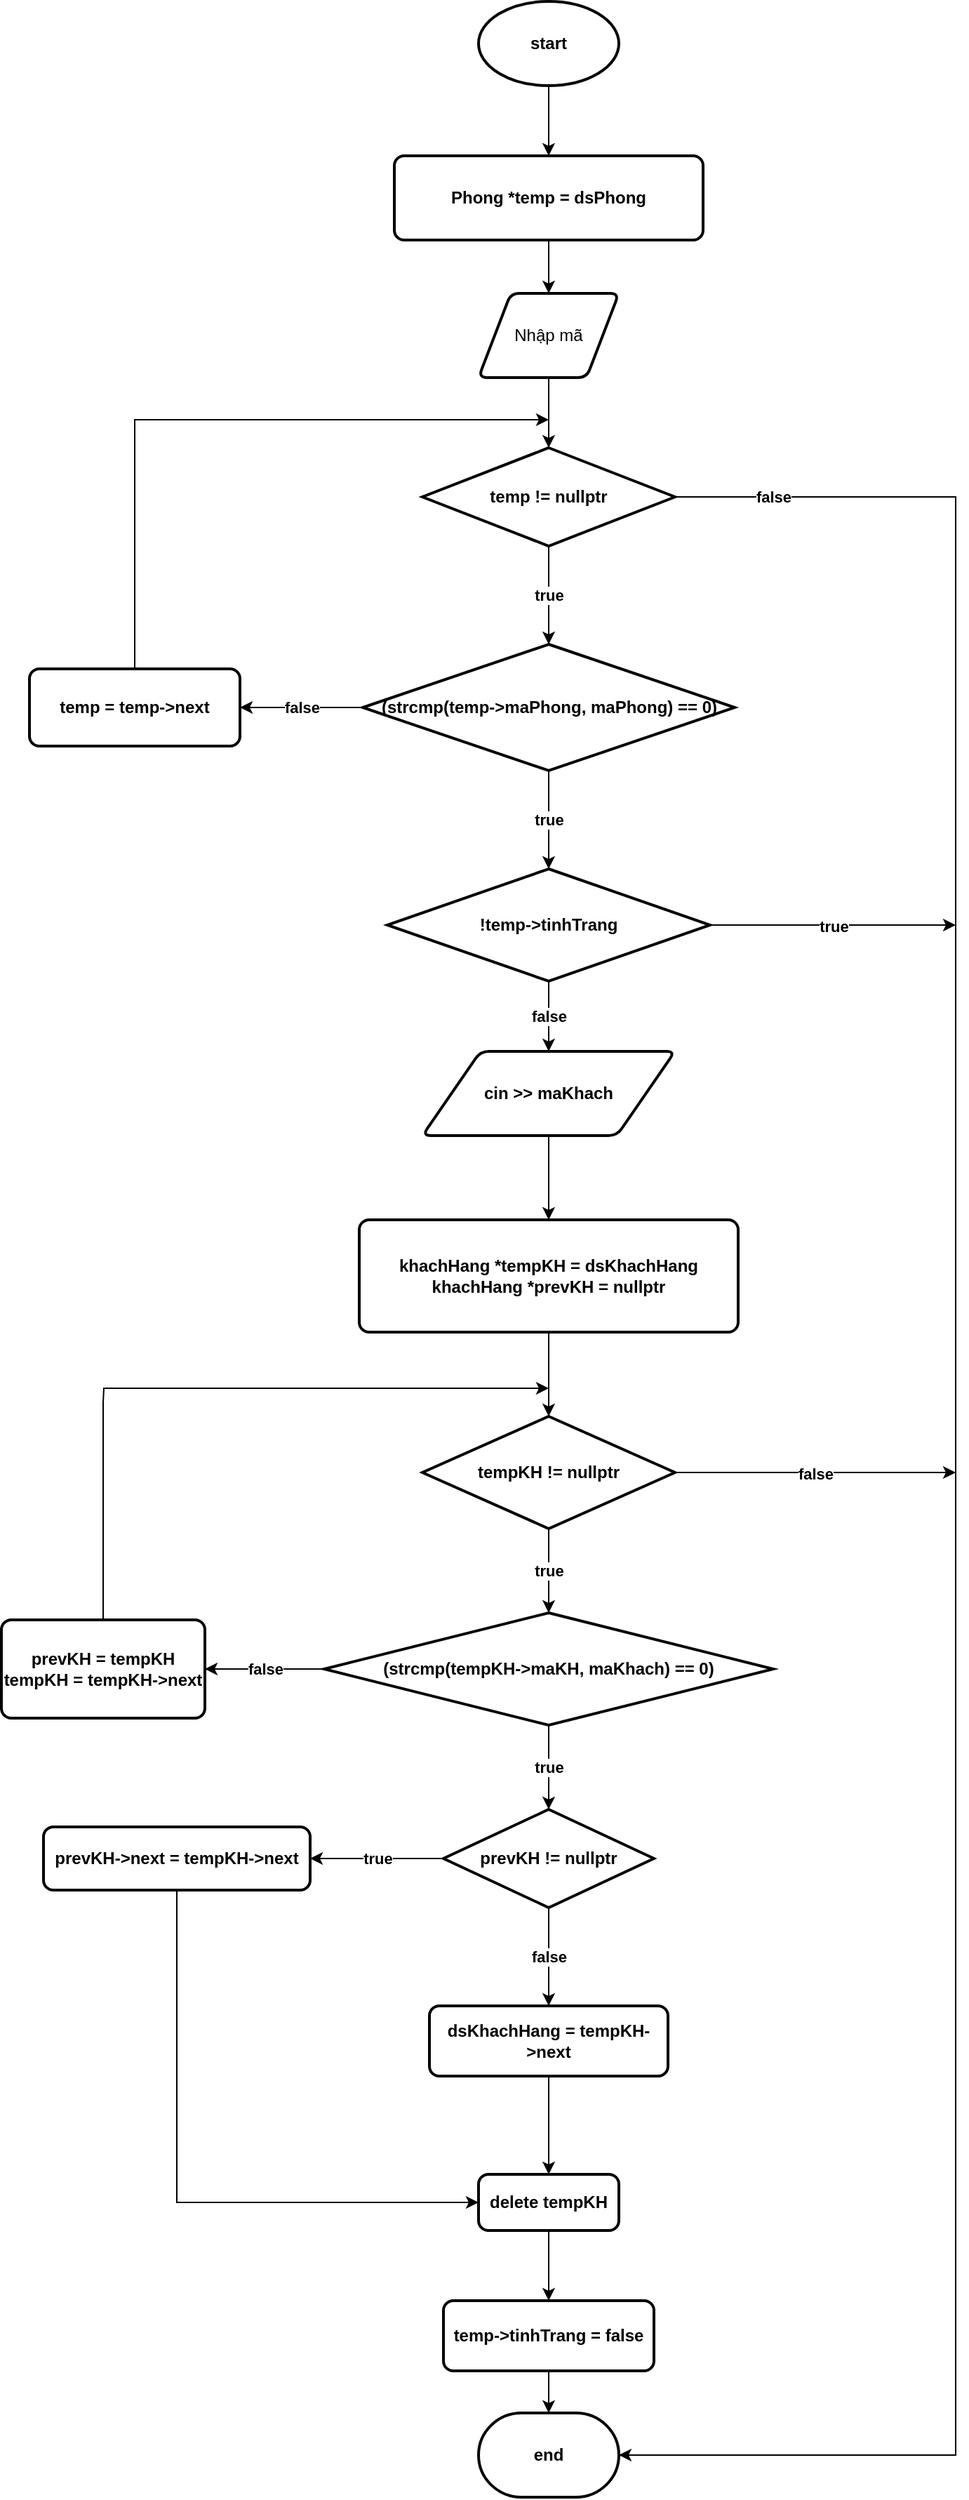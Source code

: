<mxfile version="20.8.16" type="device"><diagram name="Page-1" id="W8hlA5FSiNdiifp0y1Jg"><mxGraphModel dx="1020" dy="1604" grid="1" gridSize="10" guides="1" tooltips="1" connect="1" arrows="1" fold="1" page="1" pageScale="1" pageWidth="850" pageHeight="1100" math="0" shadow="0"><root><mxCell id="0"/><mxCell id="1" parent="0"/><mxCell id="BIJNAJlOyqwhhvaOb_MK-2" style="edgeStyle=orthogonalEdgeStyle;rounded=0;orthogonalLoop=1;jettySize=auto;html=1;fontStyle=1" parent="1" source="BIJNAJlOyqwhhvaOb_MK-1" target="BIJNAJlOyqwhhvaOb_MK-3" edge="1"><mxGeometry relative="1" as="geometry"><mxPoint x="410" y="72" as="targetPoint"/></mxGeometry></mxCell><mxCell id="BIJNAJlOyqwhhvaOb_MK-1" value="start" style="strokeWidth=2;html=1;shape=mxgraph.flowchart.start_1;whiteSpace=wrap;fontStyle=1" parent="1" vertex="1"><mxGeometry x="360" y="-58" width="100" height="60" as="geometry"/></mxCell><mxCell id="CzcjfY8LfrFIL7tncP2c-1" style="edgeStyle=orthogonalEdgeStyle;rounded=0;orthogonalLoop=1;jettySize=auto;html=1;" edge="1" parent="1" source="BIJNAJlOyqwhhvaOb_MK-3" target="CzcjfY8LfrFIL7tncP2c-2"><mxGeometry relative="1" as="geometry"><mxPoint x="410" y="160" as="targetPoint"/></mxGeometry></mxCell><mxCell id="BIJNAJlOyqwhhvaOb_MK-3" value="Phong *temp = dsPhong" style="rounded=1;whiteSpace=wrap;html=1;absoluteArcSize=1;arcSize=14;strokeWidth=2;fontStyle=1" parent="1" vertex="1"><mxGeometry x="300" y="52" width="220" height="60" as="geometry"/></mxCell><mxCell id="BIJNAJlOyqwhhvaOb_MK-6" value="true" style="edgeStyle=orthogonalEdgeStyle;rounded=0;orthogonalLoop=1;jettySize=auto;html=1;fontStyle=1" parent="1" source="BIJNAJlOyqwhhvaOb_MK-5" target="BIJNAJlOyqwhhvaOb_MK-7" edge="1"><mxGeometry relative="1" as="geometry"><mxPoint x="410" y="390" as="targetPoint"/></mxGeometry></mxCell><mxCell id="BIJNAJlOyqwhhvaOb_MK-42" value="false" style="edgeStyle=orthogonalEdgeStyle;rounded=0;orthogonalLoop=1;jettySize=auto;html=1;entryX=1;entryY=0.5;entryDx=0;entryDy=0;entryPerimeter=0;fontStyle=1" parent="1" source="BIJNAJlOyqwhhvaOb_MK-5" target="BIJNAJlOyqwhhvaOb_MK-38" edge="1"><mxGeometry x="-0.924" relative="1" as="geometry"><mxPoint x="700" y="1690" as="targetPoint"/><Array as="points"><mxPoint x="700" y="295"/><mxPoint x="700" y="1690"/></Array><mxPoint as="offset"/></mxGeometry></mxCell><mxCell id="BIJNAJlOyqwhhvaOb_MK-5" value="temp != nullptr" style="strokeWidth=2;html=1;shape=mxgraph.flowchart.decision;whiteSpace=wrap;fontStyle=1" parent="1" vertex="1"><mxGeometry x="320" y="260" width="180" height="70" as="geometry"/></mxCell><mxCell id="BIJNAJlOyqwhhvaOb_MK-8" value="true" style="edgeStyle=orthogonalEdgeStyle;rounded=0;orthogonalLoop=1;jettySize=auto;html=1;fontStyle=1" parent="1" source="BIJNAJlOyqwhhvaOb_MK-7" target="BIJNAJlOyqwhhvaOb_MK-9" edge="1"><mxGeometry relative="1" as="geometry"><mxPoint x="410" y="560" as="targetPoint"/></mxGeometry></mxCell><mxCell id="BIJNAJlOyqwhhvaOb_MK-34" value="false" style="edgeStyle=orthogonalEdgeStyle;rounded=0;orthogonalLoop=1;jettySize=auto;html=1;fontStyle=1" parent="1" source="BIJNAJlOyqwhhvaOb_MK-7" target="BIJNAJlOyqwhhvaOb_MK-35" edge="1"><mxGeometry relative="1" as="geometry"><mxPoint x="200" y="445" as="targetPoint"/></mxGeometry></mxCell><mxCell id="BIJNAJlOyqwhhvaOb_MK-7" value="(strcmp(temp-&amp;gt;maPhong, maPhong) == 0)" style="strokeWidth=2;html=1;shape=mxgraph.flowchart.decision;whiteSpace=wrap;fontStyle=1" parent="1" vertex="1"><mxGeometry x="277.5" y="400" width="265" height="90" as="geometry"/></mxCell><mxCell id="BIJNAJlOyqwhhvaOb_MK-10" value="false" style="edgeStyle=orthogonalEdgeStyle;rounded=0;orthogonalLoop=1;jettySize=auto;html=1;fontStyle=1" parent="1" source="BIJNAJlOyqwhhvaOb_MK-9" target="BIJNAJlOyqwhhvaOb_MK-14" edge="1"><mxGeometry relative="1" as="geometry"><mxPoint x="410" y="710" as="targetPoint"/></mxGeometry></mxCell><mxCell id="BIJNAJlOyqwhhvaOb_MK-43" value="true" style="edgeStyle=orthogonalEdgeStyle;rounded=0;orthogonalLoop=1;jettySize=auto;html=1;fontStyle=1" parent="1" source="BIJNAJlOyqwhhvaOb_MK-9" edge="1"><mxGeometry relative="1" as="geometry"><mxPoint x="700" y="600" as="targetPoint"/></mxGeometry></mxCell><mxCell id="BIJNAJlOyqwhhvaOb_MK-9" value="!temp-&amp;gt;tinhTrang" style="strokeWidth=2;html=1;shape=mxgraph.flowchart.decision;whiteSpace=wrap;fontStyle=1" parent="1" vertex="1"><mxGeometry x="295" y="560" width="230" height="80" as="geometry"/></mxCell><mxCell id="BIJNAJlOyqwhhvaOb_MK-13" style="edgeStyle=orthogonalEdgeStyle;rounded=0;orthogonalLoop=1;jettySize=auto;html=1;exitX=0.5;exitY=1;exitDx=0;exitDy=0;fontStyle=1" parent="1" source="BIJNAJlOyqwhhvaOb_MK-14" target="BIJNAJlOyqwhhvaOb_MK-15" edge="1"><mxGeometry relative="1" as="geometry"><mxPoint x="410" y="820" as="targetPoint"/><mxPoint x="410" y="760" as="sourcePoint"/></mxGeometry></mxCell><mxCell id="BIJNAJlOyqwhhvaOb_MK-14" value="cin &amp;gt;&amp;gt; maKhach" style="shape=parallelogram;html=1;strokeWidth=2;perimeter=parallelogramPerimeter;whiteSpace=wrap;rounded=1;arcSize=12;size=0.23;fontStyle=1" parent="1" vertex="1"><mxGeometry x="320" y="690" width="180" height="60" as="geometry"/></mxCell><mxCell id="BIJNAJlOyqwhhvaOb_MK-16" style="edgeStyle=orthogonalEdgeStyle;rounded=0;orthogonalLoop=1;jettySize=auto;html=1;fontStyle=1" parent="1" source="BIJNAJlOyqwhhvaOb_MK-15" target="BIJNAJlOyqwhhvaOb_MK-18" edge="1"><mxGeometry relative="1" as="geometry"><mxPoint x="410" y="950" as="targetPoint"/></mxGeometry></mxCell><mxCell id="BIJNAJlOyqwhhvaOb_MK-15" value="khachHang *tempKH = dsKhachHang&lt;br&gt;khachHang *prevKH = nullptr" style="rounded=1;whiteSpace=wrap;html=1;absoluteArcSize=1;arcSize=14;strokeWidth=2;fontStyle=1" parent="1" vertex="1"><mxGeometry x="275" y="810" width="270" height="80" as="geometry"/></mxCell><mxCell id="BIJNAJlOyqwhhvaOb_MK-19" value="true" style="edgeStyle=orthogonalEdgeStyle;rounded=0;orthogonalLoop=1;jettySize=auto;html=1;fontStyle=1" parent="1" source="BIJNAJlOyqwhhvaOb_MK-18" target="BIJNAJlOyqwhhvaOb_MK-20" edge="1"><mxGeometry relative="1" as="geometry"><mxPoint x="410" y="1080" as="targetPoint"/></mxGeometry></mxCell><mxCell id="BIJNAJlOyqwhhvaOb_MK-47" value="false" style="edgeStyle=orthogonalEdgeStyle;rounded=0;orthogonalLoop=1;jettySize=auto;html=1;fontStyle=1" parent="1" source="BIJNAJlOyqwhhvaOb_MK-18" edge="1"><mxGeometry relative="1" as="geometry"><mxPoint x="700" y="990" as="targetPoint"/></mxGeometry></mxCell><mxCell id="BIJNAJlOyqwhhvaOb_MK-18" value="tempKH != nullptr" style="strokeWidth=2;html=1;shape=mxgraph.flowchart.decision;whiteSpace=wrap;fontStyle=1" parent="1" vertex="1"><mxGeometry x="320" y="950" width="180" height="80" as="geometry"/></mxCell><mxCell id="BIJNAJlOyqwhhvaOb_MK-21" value="true" style="edgeStyle=orthogonalEdgeStyle;rounded=0;orthogonalLoop=1;jettySize=auto;html=1;fontStyle=1" parent="1" source="BIJNAJlOyqwhhvaOb_MK-20" target="BIJNAJlOyqwhhvaOb_MK-22" edge="1"><mxGeometry relative="1" as="geometry"><mxPoint x="410" y="1230" as="targetPoint"/></mxGeometry></mxCell><mxCell id="BIJNAJlOyqwhhvaOb_MK-44" value="false" style="edgeStyle=orthogonalEdgeStyle;rounded=0;orthogonalLoop=1;jettySize=auto;html=1;fontStyle=1" parent="1" source="BIJNAJlOyqwhhvaOb_MK-20" target="BIJNAJlOyqwhhvaOb_MK-45" edge="1"><mxGeometry relative="1" as="geometry"><mxPoint x="180" y="1130" as="targetPoint"/></mxGeometry></mxCell><mxCell id="BIJNAJlOyqwhhvaOb_MK-20" value="(strcmp(tempKH-&amp;gt;maKH, maKhach) == 0)" style="strokeWidth=2;html=1;shape=mxgraph.flowchart.decision;whiteSpace=wrap;fontStyle=1" parent="1" vertex="1"><mxGeometry x="250" y="1090" width="320" height="80" as="geometry"/></mxCell><mxCell id="BIJNAJlOyqwhhvaOb_MK-25" value="true" style="edgeStyle=orthogonalEdgeStyle;rounded=0;orthogonalLoop=1;jettySize=auto;html=1;fontStyle=1" parent="1" source="BIJNAJlOyqwhhvaOb_MK-22" target="BIJNAJlOyqwhhvaOb_MK-26" edge="1"><mxGeometry relative="1" as="geometry"><mxPoint x="250" y="1265" as="targetPoint"/></mxGeometry></mxCell><mxCell id="BIJNAJlOyqwhhvaOb_MK-27" value="false" style="edgeStyle=orthogonalEdgeStyle;rounded=0;orthogonalLoop=1;jettySize=auto;html=1;fontStyle=1" parent="1" source="BIJNAJlOyqwhhvaOb_MK-22" target="BIJNAJlOyqwhhvaOb_MK-28" edge="1"><mxGeometry relative="1" as="geometry"><mxPoint x="410" y="1360" as="targetPoint"/></mxGeometry></mxCell><mxCell id="BIJNAJlOyqwhhvaOb_MK-22" value="prevKH != nullptr" style="strokeWidth=2;html=1;shape=mxgraph.flowchart.decision;whiteSpace=wrap;fontStyle=1" parent="1" vertex="1"><mxGeometry x="335" y="1230" width="150" height="70" as="geometry"/></mxCell><mxCell id="BIJNAJlOyqwhhvaOb_MK-31" style="edgeStyle=orthogonalEdgeStyle;rounded=0;orthogonalLoop=1;jettySize=auto;html=1;entryX=0;entryY=0.5;entryDx=0;entryDy=0;fontStyle=1" parent="1" source="BIJNAJlOyqwhhvaOb_MK-26" target="BIJNAJlOyqwhhvaOb_MK-30" edge="1"><mxGeometry relative="1" as="geometry"><mxPoint x="145" y="1520" as="targetPoint"/><Array as="points"><mxPoint x="145" y="1510"/></Array></mxGeometry></mxCell><mxCell id="BIJNAJlOyqwhhvaOb_MK-26" value="prevKH-&amp;gt;next = tempKH-&amp;gt;next" style="rounded=1;whiteSpace=wrap;html=1;absoluteArcSize=1;arcSize=14;strokeWidth=2;fontStyle=1" parent="1" vertex="1"><mxGeometry x="50" y="1242.5" width="190" height="45" as="geometry"/></mxCell><mxCell id="BIJNAJlOyqwhhvaOb_MK-29" style="edgeStyle=orthogonalEdgeStyle;rounded=0;orthogonalLoop=1;jettySize=auto;html=1;fontStyle=1" parent="1" source="BIJNAJlOyqwhhvaOb_MK-28" target="BIJNAJlOyqwhhvaOb_MK-30" edge="1"><mxGeometry relative="1" as="geometry"><mxPoint x="410" y="1480" as="targetPoint"/></mxGeometry></mxCell><mxCell id="BIJNAJlOyqwhhvaOb_MK-28" value="dsKhachHang = tempKH-&amp;gt;next" style="rounded=1;whiteSpace=wrap;html=1;absoluteArcSize=1;arcSize=14;strokeWidth=2;fontStyle=1" parent="1" vertex="1"><mxGeometry x="325" y="1370" width="170" height="50" as="geometry"/></mxCell><mxCell id="BIJNAJlOyqwhhvaOb_MK-32" style="edgeStyle=orthogonalEdgeStyle;rounded=0;orthogonalLoop=1;jettySize=auto;html=1;fontStyle=1" parent="1" source="BIJNAJlOyqwhhvaOb_MK-30" target="BIJNAJlOyqwhhvaOb_MK-33" edge="1"><mxGeometry relative="1" as="geometry"><mxPoint x="410" y="1590" as="targetPoint"/></mxGeometry></mxCell><mxCell id="BIJNAJlOyqwhhvaOb_MK-30" value="delete tempKH" style="rounded=1;whiteSpace=wrap;html=1;absoluteArcSize=1;arcSize=14;strokeWidth=2;fontStyle=1" parent="1" vertex="1"><mxGeometry x="360" y="1490" width="100" height="40" as="geometry"/></mxCell><mxCell id="BIJNAJlOyqwhhvaOb_MK-37" style="edgeStyle=orthogonalEdgeStyle;rounded=0;orthogonalLoop=1;jettySize=auto;html=1;fontStyle=1" parent="1" source="BIJNAJlOyqwhhvaOb_MK-33" target="BIJNAJlOyqwhhvaOb_MK-38" edge="1"><mxGeometry relative="1" as="geometry"><mxPoint x="410" y="1690" as="targetPoint"/></mxGeometry></mxCell><mxCell id="BIJNAJlOyqwhhvaOb_MK-33" value="temp-&amp;gt;tinhTrang = false" style="rounded=1;whiteSpace=wrap;html=1;absoluteArcSize=1;arcSize=14;strokeWidth=2;fontStyle=1" parent="1" vertex="1"><mxGeometry x="335" y="1580" width="150" height="50" as="geometry"/></mxCell><mxCell id="BIJNAJlOyqwhhvaOb_MK-39" style="edgeStyle=orthogonalEdgeStyle;rounded=0;orthogonalLoop=1;jettySize=auto;html=1;fontStyle=1" parent="1" source="BIJNAJlOyqwhhvaOb_MK-35" edge="1"><mxGeometry relative="1" as="geometry"><mxPoint x="410" y="240" as="targetPoint"/><Array as="points"><mxPoint x="115" y="240"/></Array></mxGeometry></mxCell><mxCell id="BIJNAJlOyqwhhvaOb_MK-35" value="temp = temp-&amp;gt;next" style="rounded=1;whiteSpace=wrap;html=1;absoluteArcSize=1;arcSize=14;strokeWidth=2;fontStyle=1" parent="1" vertex="1"><mxGeometry x="40" y="417.5" width="150" height="55" as="geometry"/></mxCell><mxCell id="BIJNAJlOyqwhhvaOb_MK-38" value="end" style="strokeWidth=2;html=1;shape=mxgraph.flowchart.terminator;whiteSpace=wrap;fontStyle=1" parent="1" vertex="1"><mxGeometry x="360" y="1660" width="100" height="60" as="geometry"/></mxCell><mxCell id="BIJNAJlOyqwhhvaOb_MK-46" style="edgeStyle=orthogonalEdgeStyle;rounded=0;orthogonalLoop=1;jettySize=auto;html=1;fontStyle=1" parent="1" source="BIJNAJlOyqwhhvaOb_MK-45" edge="1"><mxGeometry relative="1" as="geometry"><mxPoint x="410" y="930" as="targetPoint"/><Array as="points"><mxPoint x="93" y="940"/><mxPoint x="93" y="940"/></Array></mxGeometry></mxCell><mxCell id="BIJNAJlOyqwhhvaOb_MK-45" value="prevKH = tempKH&lt;br&gt;tempKH = tempKH-&amp;gt;next" style="rounded=1;whiteSpace=wrap;html=1;absoluteArcSize=1;arcSize=14;strokeWidth=2;fontStyle=1" parent="1" vertex="1"><mxGeometry x="20" y="1095" width="145" height="70" as="geometry"/></mxCell><mxCell id="CzcjfY8LfrFIL7tncP2c-3" style="edgeStyle=orthogonalEdgeStyle;rounded=0;orthogonalLoop=1;jettySize=auto;html=1;" edge="1" parent="1" source="CzcjfY8LfrFIL7tncP2c-2" target="BIJNAJlOyqwhhvaOb_MK-5"><mxGeometry relative="1" as="geometry"/></mxCell><mxCell id="CzcjfY8LfrFIL7tncP2c-2" value="Nhập mã" style="shape=parallelogram;html=1;strokeWidth=2;perimeter=parallelogramPerimeter;whiteSpace=wrap;rounded=1;arcSize=12;size=0.23;" vertex="1" parent="1"><mxGeometry x="360" y="150" width="100" height="60" as="geometry"/></mxCell></root></mxGraphModel></diagram></mxfile>